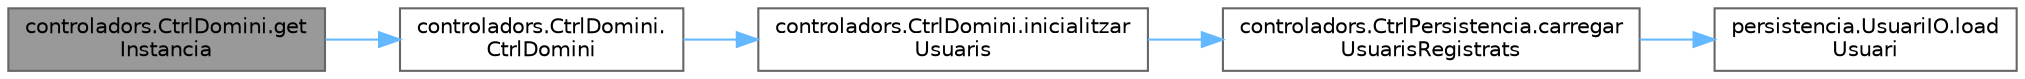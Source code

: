 digraph "controladors.CtrlDomini.getInstancia"
{
 // INTERACTIVE_SVG=YES
 // LATEX_PDF_SIZE
  bgcolor="transparent";
  edge [fontname=Helvetica,fontsize=10,labelfontname=Helvetica,labelfontsize=10];
  node [fontname=Helvetica,fontsize=10,shape=box,height=0.2,width=0.4];
  rankdir="LR";
  Node1 [id="Node000001",label="controladors.CtrlDomini.get\lInstancia",height=0.2,width=0.4,color="gray40", fillcolor="grey60", style="filled", fontcolor="black",tooltip="Retorna la instancia del controlador de domini."];
  Node1 -> Node2 [id="edge1_Node000001_Node000002",color="steelblue1",style="solid",tooltip=" "];
  Node2 [id="Node000002",label="controladors.CtrlDomini.\lCtrlDomini",height=0.2,width=0.4,color="grey40", fillcolor="white", style="filled",URL="$classcontroladors_1_1_ctrl_domini.html#a7648cc0064b988072993a90846e84d38",tooltip="Constructor de la classe Ctrl_Domini."];
  Node2 -> Node3 [id="edge2_Node000002_Node000003",color="steelblue1",style="solid",tooltip=" "];
  Node3 [id="Node000003",label="controladors.CtrlDomini.inicialitzar\lUsuaris",height=0.2,width=0.4,color="grey40", fillcolor="white", style="filled",URL="$classcontroladors_1_1_ctrl_domini.html#ab06c2680b60a9e0864d8470f4888e8e9",tooltip="Carrega els usuaris cada cop que executem el joc."];
  Node3 -> Node4 [id="edge3_Node000003_Node000004",color="steelblue1",style="solid",tooltip=" "];
  Node4 [id="Node000004",label="controladors.CtrlPersistencia.carregar\lUsuarisRegistrats",height=0.2,width=0.4,color="grey40", fillcolor="white", style="filled",URL="$classcontroladors_1_1_ctrl_persistencia.html#a06c847181ea13b0c7dde8a61b47f0a0b",tooltip="Carrega els usuaris guardats a la capa de persistència."];
  Node4 -> Node5 [id="edge4_Node000004_Node000005",color="steelblue1",style="solid",tooltip=" "];
  Node5 [id="Node000005",label="persistencia.UsuariIO.load\lUsuari",height=0.2,width=0.4,color="grey40", fillcolor="white", style="filled",URL="$classpersistencia_1_1_usuari_i_o.html#a29677f40d007ca66a5ec1b0926e16da4",tooltip="Carrega un usuari des d'un fitxer JSON."];
}

